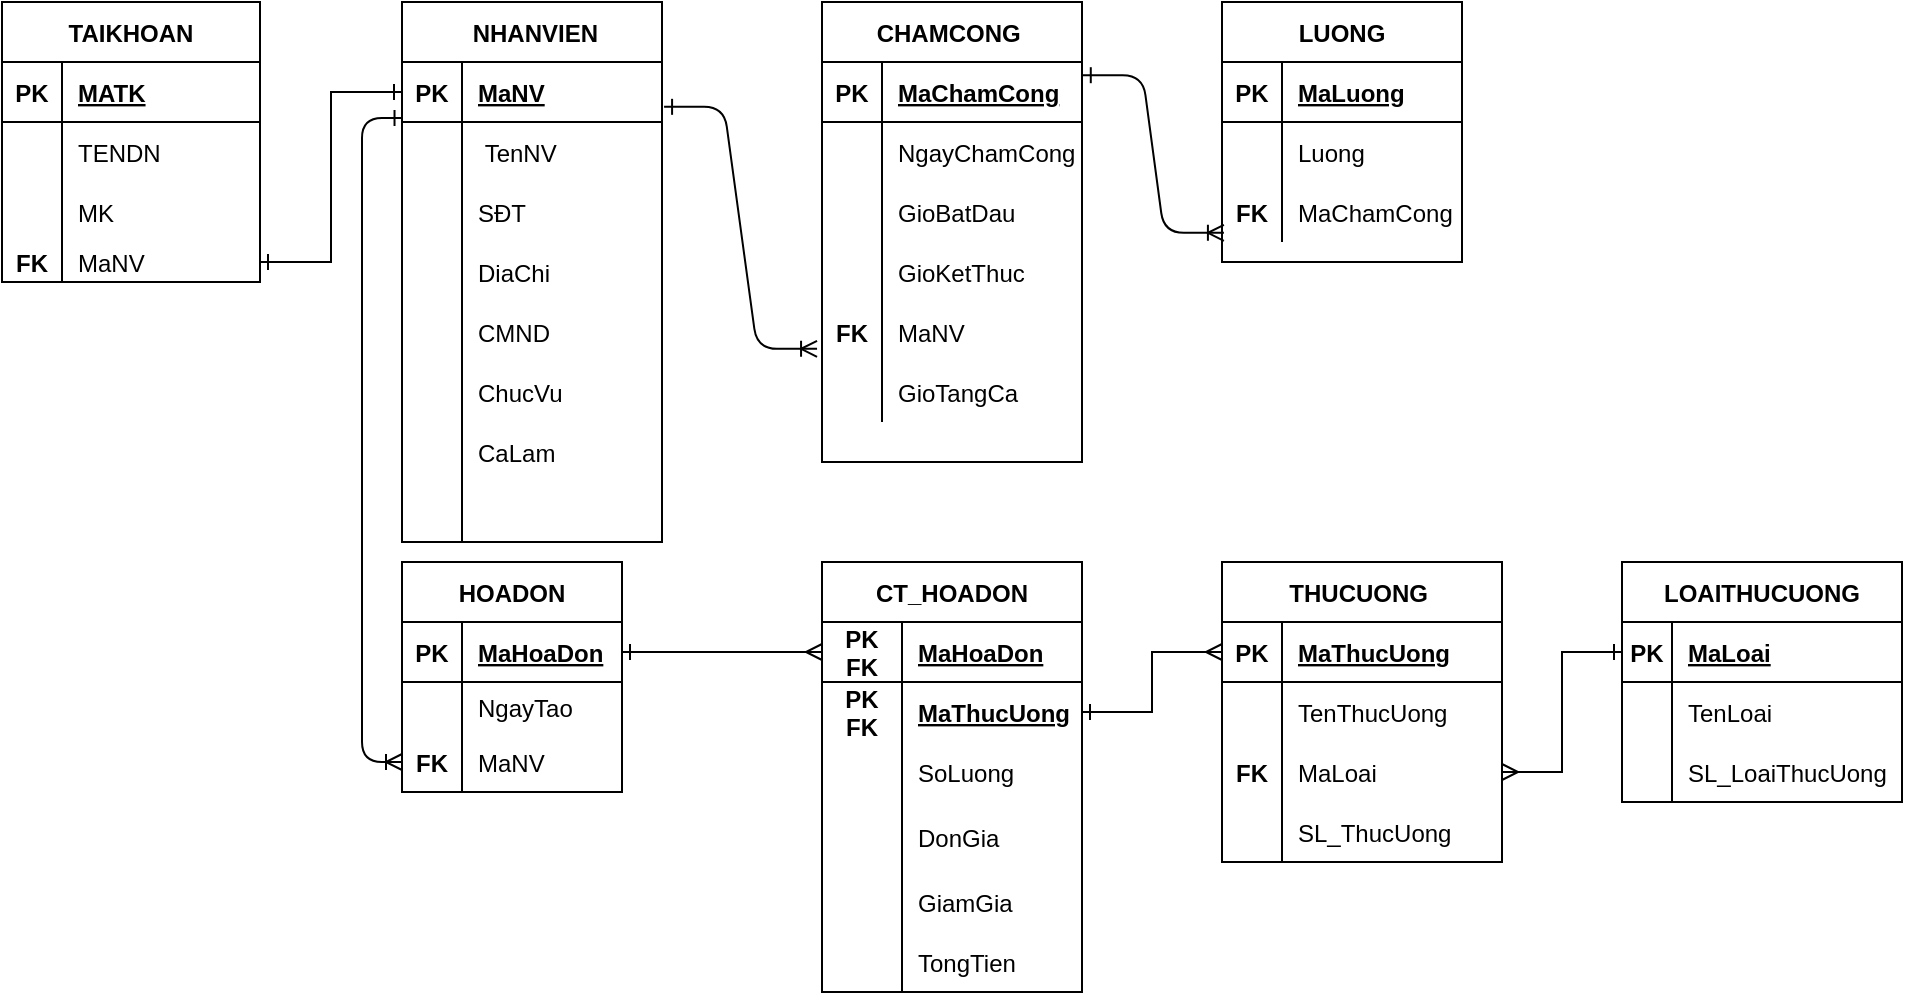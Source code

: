 <mxfile version="13.10.4" type="github">
  <diagram id="uDpSl2iS2dn2dlAz82yV" name="Page-1">
    <mxGraphModel dx="1037" dy="620" grid="1" gridSize="10" guides="1" tooltips="1" connect="1" arrows="1" fold="1" page="1" pageScale="1" pageWidth="3300" pageHeight="4681" math="0" shadow="0">
      <root>
        <mxCell id="0" />
        <mxCell id="1" parent="0" />
        <mxCell id="aDUZSYhH7ddSNmE2YDn7-1" value=" NHANVIEN" style="shape=table;startSize=30;container=1;collapsible=1;childLayout=tableLayout;fixedRows=1;rowLines=0;fontStyle=1;align=center;resizeLast=1;" parent="1" vertex="1">
          <mxGeometry x="230" y="40" width="130" height="270" as="geometry" />
        </mxCell>
        <mxCell id="aDUZSYhH7ddSNmE2YDn7-2" value="" style="shape=partialRectangle;collapsible=0;dropTarget=0;pointerEvents=0;fillColor=none;top=0;left=0;bottom=1;right=0;points=[[0,0.5],[1,0.5]];portConstraint=eastwest;" parent="aDUZSYhH7ddSNmE2YDn7-1" vertex="1">
          <mxGeometry y="30" width="130" height="30" as="geometry" />
        </mxCell>
        <mxCell id="aDUZSYhH7ddSNmE2YDn7-3" value="PK" style="shape=partialRectangle;connectable=0;fillColor=none;top=0;left=0;bottom=0;right=0;fontStyle=1;overflow=hidden;" parent="aDUZSYhH7ddSNmE2YDn7-2" vertex="1">
          <mxGeometry width="30" height="30" as="geometry" />
        </mxCell>
        <mxCell id="aDUZSYhH7ddSNmE2YDn7-4" value="MaNV" style="shape=partialRectangle;connectable=0;fillColor=none;top=0;left=0;bottom=0;right=0;align=left;spacingLeft=6;fontStyle=5;overflow=hidden;" parent="aDUZSYhH7ddSNmE2YDn7-2" vertex="1">
          <mxGeometry x="30" width="100" height="30" as="geometry" />
        </mxCell>
        <mxCell id="aDUZSYhH7ddSNmE2YDn7-5" value="" style="shape=partialRectangle;collapsible=0;dropTarget=0;pointerEvents=0;fillColor=none;top=0;left=0;bottom=0;right=0;points=[[0,0.5],[1,0.5]];portConstraint=eastwest;" parent="aDUZSYhH7ddSNmE2YDn7-1" vertex="1">
          <mxGeometry y="60" width="130" height="30" as="geometry" />
        </mxCell>
        <mxCell id="aDUZSYhH7ddSNmE2YDn7-6" value="" style="shape=partialRectangle;connectable=0;fillColor=none;top=0;left=0;bottom=0;right=0;editable=1;overflow=hidden;" parent="aDUZSYhH7ddSNmE2YDn7-5" vertex="1">
          <mxGeometry width="30" height="30" as="geometry" />
        </mxCell>
        <mxCell id="aDUZSYhH7ddSNmE2YDn7-7" value=" TenNV" style="shape=partialRectangle;connectable=0;fillColor=none;top=0;left=0;bottom=0;right=0;align=left;spacingLeft=6;overflow=hidden;" parent="aDUZSYhH7ddSNmE2YDn7-5" vertex="1">
          <mxGeometry x="30" width="100" height="30" as="geometry" />
        </mxCell>
        <mxCell id="aDUZSYhH7ddSNmE2YDn7-8" value="" style="shape=partialRectangle;collapsible=0;dropTarget=0;pointerEvents=0;fillColor=none;top=0;left=0;bottom=0;right=0;points=[[0,0.5],[1,0.5]];portConstraint=eastwest;" parent="aDUZSYhH7ddSNmE2YDn7-1" vertex="1">
          <mxGeometry y="90" width="130" height="30" as="geometry" />
        </mxCell>
        <mxCell id="aDUZSYhH7ddSNmE2YDn7-9" value="" style="shape=partialRectangle;connectable=0;fillColor=none;top=0;left=0;bottom=0;right=0;editable=1;overflow=hidden;" parent="aDUZSYhH7ddSNmE2YDn7-8" vertex="1">
          <mxGeometry width="30" height="30" as="geometry" />
        </mxCell>
        <mxCell id="aDUZSYhH7ddSNmE2YDn7-10" value="SĐT" style="shape=partialRectangle;connectable=0;fillColor=none;top=0;left=0;bottom=0;right=0;align=left;spacingLeft=6;overflow=hidden;" parent="aDUZSYhH7ddSNmE2YDn7-8" vertex="1">
          <mxGeometry x="30" width="100" height="30" as="geometry" />
        </mxCell>
        <mxCell id="aDUZSYhH7ddSNmE2YDn7-11" value="" style="shape=partialRectangle;collapsible=0;dropTarget=0;pointerEvents=0;fillColor=none;top=0;left=0;bottom=0;right=0;points=[[0,0.5],[1,0.5]];portConstraint=eastwest;" parent="aDUZSYhH7ddSNmE2YDn7-1" vertex="1">
          <mxGeometry y="120" width="130" height="30" as="geometry" />
        </mxCell>
        <mxCell id="aDUZSYhH7ddSNmE2YDn7-12" value="" style="shape=partialRectangle;connectable=0;fillColor=none;top=0;left=0;bottom=0;right=0;editable=1;overflow=hidden;" parent="aDUZSYhH7ddSNmE2YDn7-11" vertex="1">
          <mxGeometry width="30" height="30" as="geometry" />
        </mxCell>
        <mxCell id="aDUZSYhH7ddSNmE2YDn7-13" value="DiaChi" style="shape=partialRectangle;connectable=0;fillColor=none;top=0;left=0;bottom=0;right=0;align=left;spacingLeft=6;overflow=hidden;" parent="aDUZSYhH7ddSNmE2YDn7-11" vertex="1">
          <mxGeometry x="30" width="100" height="30" as="geometry" />
        </mxCell>
        <mxCell id="aDUZSYhH7ddSNmE2YDn7-14" value="" style="shape=partialRectangle;collapsible=0;dropTarget=0;pointerEvents=0;fillColor=none;top=0;left=0;bottom=0;right=0;points=[[0,0.5],[1,0.5]];portConstraint=eastwest;" parent="aDUZSYhH7ddSNmE2YDn7-1" vertex="1">
          <mxGeometry y="150" width="130" height="30" as="geometry" />
        </mxCell>
        <mxCell id="aDUZSYhH7ddSNmE2YDn7-15" value="" style="shape=partialRectangle;connectable=0;fillColor=none;top=0;left=0;bottom=0;right=0;editable=1;overflow=hidden;" parent="aDUZSYhH7ddSNmE2YDn7-14" vertex="1">
          <mxGeometry width="30" height="30" as="geometry" />
        </mxCell>
        <mxCell id="aDUZSYhH7ddSNmE2YDn7-16" value="CMND" style="shape=partialRectangle;connectable=0;fillColor=none;top=0;left=0;bottom=0;right=0;align=left;spacingLeft=6;overflow=hidden;" parent="aDUZSYhH7ddSNmE2YDn7-14" vertex="1">
          <mxGeometry x="30" width="100" height="30" as="geometry" />
        </mxCell>
        <mxCell id="4EVJ6XWkQOHEj6_WDCCG-1" value="" style="shape=partialRectangle;collapsible=0;dropTarget=0;pointerEvents=0;fillColor=none;top=0;left=0;bottom=0;right=0;points=[[0,0.5],[1,0.5]];portConstraint=eastwest;" parent="aDUZSYhH7ddSNmE2YDn7-1" vertex="1">
          <mxGeometry y="180" width="130" height="30" as="geometry" />
        </mxCell>
        <mxCell id="4EVJ6XWkQOHEj6_WDCCG-2" value="" style="shape=partialRectangle;connectable=0;fillColor=none;top=0;left=0;bottom=0;right=0;editable=1;overflow=hidden;" parent="4EVJ6XWkQOHEj6_WDCCG-1" vertex="1">
          <mxGeometry width="30" height="30" as="geometry" />
        </mxCell>
        <mxCell id="4EVJ6XWkQOHEj6_WDCCG-3" value="ChucVu" style="shape=partialRectangle;connectable=0;fillColor=none;top=0;left=0;bottom=0;right=0;align=left;spacingLeft=6;overflow=hidden;" parent="4EVJ6XWkQOHEj6_WDCCG-1" vertex="1">
          <mxGeometry x="30" width="100" height="30" as="geometry" />
        </mxCell>
        <mxCell id="eFwpjP5EypDLqcF1oCZO-1" value="" style="shape=partialRectangle;collapsible=0;dropTarget=0;pointerEvents=0;fillColor=none;top=0;left=0;bottom=0;right=0;points=[[0,0.5],[1,0.5]];portConstraint=eastwest;" parent="aDUZSYhH7ddSNmE2YDn7-1" vertex="1">
          <mxGeometry y="210" width="130" height="30" as="geometry" />
        </mxCell>
        <mxCell id="eFwpjP5EypDLqcF1oCZO-2" value="" style="shape=partialRectangle;connectable=0;fillColor=none;top=0;left=0;bottom=0;right=0;editable=1;overflow=hidden;" parent="eFwpjP5EypDLqcF1oCZO-1" vertex="1">
          <mxGeometry width="30" height="30" as="geometry" />
        </mxCell>
        <mxCell id="eFwpjP5EypDLqcF1oCZO-3" value="CaLam" style="shape=partialRectangle;connectable=0;fillColor=none;top=0;left=0;bottom=0;right=0;align=left;spacingLeft=6;overflow=hidden;" parent="eFwpjP5EypDLqcF1oCZO-1" vertex="1">
          <mxGeometry x="30" width="100" height="30" as="geometry" />
        </mxCell>
        <mxCell id="pSHgn8n5mhdTRlhbgYmu-45" value="" style="shape=partialRectangle;collapsible=0;dropTarget=0;pointerEvents=0;fillColor=none;top=0;left=0;bottom=0;right=0;points=[[0,0.5],[1,0.5]];portConstraint=eastwest;" parent="aDUZSYhH7ddSNmE2YDn7-1" vertex="1">
          <mxGeometry y="240" width="130" height="30" as="geometry" />
        </mxCell>
        <mxCell id="pSHgn8n5mhdTRlhbgYmu-46" value="" style="shape=partialRectangle;connectable=0;fillColor=none;top=0;left=0;bottom=0;right=0;editable=1;overflow=hidden;" parent="pSHgn8n5mhdTRlhbgYmu-45" vertex="1">
          <mxGeometry width="30" height="30" as="geometry" />
        </mxCell>
        <mxCell id="pSHgn8n5mhdTRlhbgYmu-47" value="" style="shape=partialRectangle;connectable=0;fillColor=none;top=0;left=0;bottom=0;right=0;align=left;spacingLeft=6;overflow=hidden;" parent="pSHgn8n5mhdTRlhbgYmu-45" vertex="1">
          <mxGeometry x="30" width="100" height="30" as="geometry" />
        </mxCell>
        <mxCell id="aDUZSYhH7ddSNmE2YDn7-32" value="CHAMCONG " style="shape=table;startSize=30;container=1;collapsible=1;childLayout=tableLayout;fixedRows=1;rowLines=0;fontStyle=1;align=center;resizeLast=1;" parent="1" vertex="1">
          <mxGeometry x="440" y="40" width="130" height="230" as="geometry" />
        </mxCell>
        <mxCell id="aDUZSYhH7ddSNmE2YDn7-33" value="" style="shape=partialRectangle;collapsible=0;dropTarget=0;pointerEvents=0;fillColor=none;top=0;left=0;bottom=1;right=0;points=[[0,0.5],[1,0.5]];portConstraint=eastwest;" parent="aDUZSYhH7ddSNmE2YDn7-32" vertex="1">
          <mxGeometry y="30" width="130" height="30" as="geometry" />
        </mxCell>
        <mxCell id="aDUZSYhH7ddSNmE2YDn7-34" value="PK" style="shape=partialRectangle;connectable=0;fillColor=none;top=0;left=0;bottom=0;right=0;fontStyle=1;overflow=hidden;" parent="aDUZSYhH7ddSNmE2YDn7-33" vertex="1">
          <mxGeometry width="30" height="30" as="geometry" />
        </mxCell>
        <mxCell id="aDUZSYhH7ddSNmE2YDn7-35" value="MaChamCong" style="shape=partialRectangle;connectable=0;fillColor=none;top=0;left=0;bottom=0;right=0;align=left;spacingLeft=6;fontStyle=5;overflow=hidden;" parent="aDUZSYhH7ddSNmE2YDn7-33" vertex="1">
          <mxGeometry x="30" width="100" height="30" as="geometry" />
        </mxCell>
        <mxCell id="aDUZSYhH7ddSNmE2YDn7-36" value="" style="shape=partialRectangle;collapsible=0;dropTarget=0;pointerEvents=0;fillColor=none;top=0;left=0;bottom=0;right=0;points=[[0,0.5],[1,0.5]];portConstraint=eastwest;" parent="aDUZSYhH7ddSNmE2YDn7-32" vertex="1">
          <mxGeometry y="60" width="130" height="30" as="geometry" />
        </mxCell>
        <mxCell id="aDUZSYhH7ddSNmE2YDn7-37" value="" style="shape=partialRectangle;connectable=0;fillColor=none;top=0;left=0;bottom=0;right=0;editable=1;overflow=hidden;" parent="aDUZSYhH7ddSNmE2YDn7-36" vertex="1">
          <mxGeometry width="30" height="30" as="geometry" />
        </mxCell>
        <mxCell id="aDUZSYhH7ddSNmE2YDn7-38" value="NgayChamCong" style="shape=partialRectangle;connectable=0;fillColor=none;top=0;left=0;bottom=0;right=0;align=left;spacingLeft=6;overflow=hidden;" parent="aDUZSYhH7ddSNmE2YDn7-36" vertex="1">
          <mxGeometry x="30" width="100" height="30" as="geometry" />
        </mxCell>
        <mxCell id="aDUZSYhH7ddSNmE2YDn7-39" value="" style="shape=partialRectangle;collapsible=0;dropTarget=0;pointerEvents=0;fillColor=none;top=0;left=0;bottom=0;right=0;points=[[0,0.5],[1,0.5]];portConstraint=eastwest;" parent="aDUZSYhH7ddSNmE2YDn7-32" vertex="1">
          <mxGeometry y="90" width="130" height="30" as="geometry" />
        </mxCell>
        <mxCell id="aDUZSYhH7ddSNmE2YDn7-40" value="" style="shape=partialRectangle;connectable=0;fillColor=none;top=0;left=0;bottom=0;right=0;editable=1;overflow=hidden;" parent="aDUZSYhH7ddSNmE2YDn7-39" vertex="1">
          <mxGeometry width="30" height="30" as="geometry" />
        </mxCell>
        <mxCell id="aDUZSYhH7ddSNmE2YDn7-41" value="GioBatDau" style="shape=partialRectangle;connectable=0;fillColor=none;top=0;left=0;bottom=0;right=0;align=left;spacingLeft=6;overflow=hidden;" parent="aDUZSYhH7ddSNmE2YDn7-39" vertex="1">
          <mxGeometry x="30" width="100" height="30" as="geometry" />
        </mxCell>
        <mxCell id="aDUZSYhH7ddSNmE2YDn7-42" value="" style="shape=partialRectangle;collapsible=0;dropTarget=0;pointerEvents=0;fillColor=none;top=0;left=0;bottom=0;right=0;points=[[0,0.5],[1,0.5]];portConstraint=eastwest;" parent="aDUZSYhH7ddSNmE2YDn7-32" vertex="1">
          <mxGeometry y="120" width="130" height="30" as="geometry" />
        </mxCell>
        <mxCell id="aDUZSYhH7ddSNmE2YDn7-43" value="" style="shape=partialRectangle;connectable=0;fillColor=none;top=0;left=0;bottom=0;right=0;editable=1;overflow=hidden;" parent="aDUZSYhH7ddSNmE2YDn7-42" vertex="1">
          <mxGeometry width="30" height="30" as="geometry" />
        </mxCell>
        <mxCell id="aDUZSYhH7ddSNmE2YDn7-44" value="GioKetThuc" style="shape=partialRectangle;connectable=0;fillColor=none;top=0;left=0;bottom=0;right=0;align=left;spacingLeft=6;overflow=hidden;" parent="aDUZSYhH7ddSNmE2YDn7-42" vertex="1">
          <mxGeometry x="30" width="100" height="30" as="geometry" />
        </mxCell>
        <mxCell id="aDUZSYhH7ddSNmE2YDn7-58" value="" style="shape=partialRectangle;collapsible=0;dropTarget=0;pointerEvents=0;fillColor=none;top=0;left=0;bottom=0;right=0;points=[[0,0.5],[1,0.5]];portConstraint=eastwest;" parent="aDUZSYhH7ddSNmE2YDn7-32" vertex="1">
          <mxGeometry y="150" width="130" height="30" as="geometry" />
        </mxCell>
        <mxCell id="aDUZSYhH7ddSNmE2YDn7-59" value="FK" style="shape=partialRectangle;connectable=0;fillColor=none;top=0;left=0;bottom=0;right=0;editable=1;overflow=hidden;fontStyle=1" parent="aDUZSYhH7ddSNmE2YDn7-58" vertex="1">
          <mxGeometry width="30" height="30" as="geometry" />
        </mxCell>
        <mxCell id="aDUZSYhH7ddSNmE2YDn7-60" value="MaNV" style="shape=partialRectangle;connectable=0;fillColor=none;top=0;left=0;bottom=0;right=0;align=left;spacingLeft=6;overflow=hidden;" parent="aDUZSYhH7ddSNmE2YDn7-58" vertex="1">
          <mxGeometry x="30" width="100" height="30" as="geometry" />
        </mxCell>
        <mxCell id="65Q2R5Slj0VooKF2FigJ-1" value="" style="shape=partialRectangle;collapsible=0;dropTarget=0;pointerEvents=0;fillColor=none;top=0;left=0;bottom=0;right=0;points=[[0,0.5],[1,0.5]];portConstraint=eastwest;" parent="aDUZSYhH7ddSNmE2YDn7-32" vertex="1">
          <mxGeometry y="180" width="130" height="30" as="geometry" />
        </mxCell>
        <mxCell id="65Q2R5Slj0VooKF2FigJ-2" value="" style="shape=partialRectangle;connectable=0;fillColor=none;top=0;left=0;bottom=0;right=0;editable=1;overflow=hidden;" parent="65Q2R5Slj0VooKF2FigJ-1" vertex="1">
          <mxGeometry width="30" height="30" as="geometry" />
        </mxCell>
        <mxCell id="65Q2R5Slj0VooKF2FigJ-3" value="GioTangCa" style="shape=partialRectangle;connectable=0;fillColor=none;top=0;left=0;bottom=0;right=0;align=left;spacingLeft=6;overflow=hidden;" parent="65Q2R5Slj0VooKF2FigJ-1" vertex="1">
          <mxGeometry x="30" width="100" height="30" as="geometry" />
        </mxCell>
        <mxCell id="aDUZSYhH7ddSNmE2YDn7-45" value="LUONG" style="shape=table;startSize=30;container=1;collapsible=1;childLayout=tableLayout;fixedRows=1;rowLines=0;fontStyle=1;align=center;resizeLast=1;" parent="1" vertex="1">
          <mxGeometry x="640" y="40" width="120" height="130" as="geometry" />
        </mxCell>
        <mxCell id="aDUZSYhH7ddSNmE2YDn7-46" value="" style="shape=partialRectangle;collapsible=0;dropTarget=0;pointerEvents=0;fillColor=none;top=0;left=0;bottom=1;right=0;points=[[0,0.5],[1,0.5]];portConstraint=eastwest;" parent="aDUZSYhH7ddSNmE2YDn7-45" vertex="1">
          <mxGeometry y="30" width="120" height="30" as="geometry" />
        </mxCell>
        <mxCell id="aDUZSYhH7ddSNmE2YDn7-47" value="PK" style="shape=partialRectangle;connectable=0;fillColor=none;top=0;left=0;bottom=0;right=0;fontStyle=1;overflow=hidden;" parent="aDUZSYhH7ddSNmE2YDn7-46" vertex="1">
          <mxGeometry width="30" height="30" as="geometry" />
        </mxCell>
        <mxCell id="aDUZSYhH7ddSNmE2YDn7-48" value="MaLuong" style="shape=partialRectangle;connectable=0;fillColor=none;top=0;left=0;bottom=0;right=0;align=left;spacingLeft=6;fontStyle=5;overflow=hidden;" parent="aDUZSYhH7ddSNmE2YDn7-46" vertex="1">
          <mxGeometry x="30" width="90" height="30" as="geometry" />
        </mxCell>
        <mxCell id="aDUZSYhH7ddSNmE2YDn7-49" value="" style="shape=partialRectangle;collapsible=0;dropTarget=0;pointerEvents=0;fillColor=none;top=0;left=0;bottom=0;right=0;points=[[0,0.5],[1,0.5]];portConstraint=eastwest;" parent="aDUZSYhH7ddSNmE2YDn7-45" vertex="1">
          <mxGeometry y="60" width="120" height="30" as="geometry" />
        </mxCell>
        <mxCell id="aDUZSYhH7ddSNmE2YDn7-50" value="" style="shape=partialRectangle;connectable=0;fillColor=none;top=0;left=0;bottom=0;right=0;editable=1;overflow=hidden;" parent="aDUZSYhH7ddSNmE2YDn7-49" vertex="1">
          <mxGeometry width="30" height="30" as="geometry" />
        </mxCell>
        <mxCell id="aDUZSYhH7ddSNmE2YDn7-51" value="Luong" style="shape=partialRectangle;connectable=0;fillColor=none;top=0;left=0;bottom=0;right=0;align=left;spacingLeft=6;overflow=hidden;" parent="aDUZSYhH7ddSNmE2YDn7-49" vertex="1">
          <mxGeometry x="30" width="90" height="30" as="geometry" />
        </mxCell>
        <mxCell id="aDUZSYhH7ddSNmE2YDn7-52" value="" style="shape=partialRectangle;collapsible=0;dropTarget=0;pointerEvents=0;fillColor=none;top=0;left=0;bottom=0;right=0;points=[[0,0.5],[1,0.5]];portConstraint=eastwest;" parent="aDUZSYhH7ddSNmE2YDn7-45" vertex="1">
          <mxGeometry y="90" width="120" height="30" as="geometry" />
        </mxCell>
        <mxCell id="aDUZSYhH7ddSNmE2YDn7-53" value="FK" style="shape=partialRectangle;connectable=0;fillColor=none;top=0;left=0;bottom=0;right=0;editable=1;overflow=hidden;fontStyle=1" parent="aDUZSYhH7ddSNmE2YDn7-52" vertex="1">
          <mxGeometry width="30" height="30" as="geometry" />
        </mxCell>
        <mxCell id="aDUZSYhH7ddSNmE2YDn7-54" value="MaChamCong" style="shape=partialRectangle;connectable=0;fillColor=none;top=0;left=0;bottom=0;right=0;align=left;spacingLeft=6;overflow=hidden;" parent="aDUZSYhH7ddSNmE2YDn7-52" vertex="1">
          <mxGeometry x="30" width="90" height="30" as="geometry" />
        </mxCell>
        <mxCell id="aDUZSYhH7ddSNmE2YDn7-61" value="THUCUONG " style="shape=table;startSize=30;container=1;collapsible=1;childLayout=tableLayout;fixedRows=1;rowLines=0;fontStyle=1;align=center;resizeLast=1;" parent="1" vertex="1">
          <mxGeometry x="640" y="320" width="140" height="150" as="geometry" />
        </mxCell>
        <mxCell id="aDUZSYhH7ddSNmE2YDn7-62" value="" style="shape=partialRectangle;collapsible=0;dropTarget=0;pointerEvents=0;fillColor=none;top=0;left=0;bottom=1;right=0;points=[[0,0.5],[1,0.5]];portConstraint=eastwest;" parent="aDUZSYhH7ddSNmE2YDn7-61" vertex="1">
          <mxGeometry y="30" width="140" height="30" as="geometry" />
        </mxCell>
        <mxCell id="aDUZSYhH7ddSNmE2YDn7-63" value="PK" style="shape=partialRectangle;connectable=0;fillColor=none;top=0;left=0;bottom=0;right=0;fontStyle=1;overflow=hidden;" parent="aDUZSYhH7ddSNmE2YDn7-62" vertex="1">
          <mxGeometry width="30" height="30" as="geometry" />
        </mxCell>
        <mxCell id="aDUZSYhH7ddSNmE2YDn7-64" value="MaThucUong" style="shape=partialRectangle;connectable=0;fillColor=none;top=0;left=0;bottom=0;right=0;align=left;spacingLeft=6;fontStyle=5;overflow=hidden;" parent="aDUZSYhH7ddSNmE2YDn7-62" vertex="1">
          <mxGeometry x="30" width="110" height="30" as="geometry" />
        </mxCell>
        <mxCell id="aDUZSYhH7ddSNmE2YDn7-65" value="" style="shape=partialRectangle;collapsible=0;dropTarget=0;pointerEvents=0;fillColor=none;top=0;left=0;bottom=0;right=0;points=[[0,0.5],[1,0.5]];portConstraint=eastwest;" parent="aDUZSYhH7ddSNmE2YDn7-61" vertex="1">
          <mxGeometry y="60" width="140" height="30" as="geometry" />
        </mxCell>
        <mxCell id="aDUZSYhH7ddSNmE2YDn7-66" value="" style="shape=partialRectangle;connectable=0;fillColor=none;top=0;left=0;bottom=0;right=0;editable=1;overflow=hidden;" parent="aDUZSYhH7ddSNmE2YDn7-65" vertex="1">
          <mxGeometry width="30" height="30" as="geometry" />
        </mxCell>
        <mxCell id="aDUZSYhH7ddSNmE2YDn7-67" value="TenThucUong" style="shape=partialRectangle;connectable=0;fillColor=none;top=0;left=0;bottom=0;right=0;align=left;spacingLeft=6;overflow=hidden;" parent="aDUZSYhH7ddSNmE2YDn7-65" vertex="1">
          <mxGeometry x="30" width="110" height="30" as="geometry" />
        </mxCell>
        <mxCell id="aDUZSYhH7ddSNmE2YDn7-68" value="" style="shape=partialRectangle;collapsible=0;dropTarget=0;pointerEvents=0;fillColor=none;top=0;left=0;bottom=0;right=0;points=[[0,0.5],[1,0.5]];portConstraint=eastwest;" parent="aDUZSYhH7ddSNmE2YDn7-61" vertex="1">
          <mxGeometry y="90" width="140" height="30" as="geometry" />
        </mxCell>
        <mxCell id="aDUZSYhH7ddSNmE2YDn7-69" value="FK" style="shape=partialRectangle;connectable=0;fillColor=none;top=0;left=0;bottom=0;right=0;editable=1;overflow=hidden;fontStyle=1" parent="aDUZSYhH7ddSNmE2YDn7-68" vertex="1">
          <mxGeometry width="30" height="30" as="geometry" />
        </mxCell>
        <mxCell id="aDUZSYhH7ddSNmE2YDn7-70" value="MaLoai" style="shape=partialRectangle;connectable=0;fillColor=none;top=0;left=0;bottom=0;right=0;align=left;spacingLeft=6;overflow=hidden;" parent="aDUZSYhH7ddSNmE2YDn7-68" vertex="1">
          <mxGeometry x="30" width="110" height="30" as="geometry" />
        </mxCell>
        <mxCell id="3M5ZyQZ4eOdBDGBTF7SX-9" value="" style="shape=partialRectangle;collapsible=0;dropTarget=0;pointerEvents=0;fillColor=none;top=0;left=0;bottom=0;right=0;points=[[0,0.5],[1,0.5]];portConstraint=eastwest;" parent="aDUZSYhH7ddSNmE2YDn7-61" vertex="1">
          <mxGeometry y="120" width="140" height="30" as="geometry" />
        </mxCell>
        <mxCell id="3M5ZyQZ4eOdBDGBTF7SX-10" value="" style="shape=partialRectangle;connectable=0;fillColor=none;top=0;left=0;bottom=0;right=0;editable=1;overflow=hidden;fontStyle=1" parent="3M5ZyQZ4eOdBDGBTF7SX-9" vertex="1">
          <mxGeometry width="30" height="30" as="geometry" />
        </mxCell>
        <mxCell id="3M5ZyQZ4eOdBDGBTF7SX-11" value="SL_ThucUong" style="shape=partialRectangle;connectable=0;fillColor=none;top=0;left=0;bottom=0;right=0;align=left;spacingLeft=6;overflow=hidden;" parent="3M5ZyQZ4eOdBDGBTF7SX-9" vertex="1">
          <mxGeometry x="30" width="110" height="30" as="geometry" />
        </mxCell>
        <mxCell id="aDUZSYhH7ddSNmE2YDn7-74" value="CT_HOADON" style="shape=table;startSize=30;container=1;collapsible=1;childLayout=tableLayout;fixedRows=1;rowLines=0;fontStyle=1;align=center;resizeLast=1;" parent="1" vertex="1">
          <mxGeometry x="440" y="320" width="130" height="215" as="geometry" />
        </mxCell>
        <mxCell id="aDUZSYhH7ddSNmE2YDn7-75" value="" style="shape=partialRectangle;collapsible=0;dropTarget=0;pointerEvents=0;fillColor=none;top=0;left=0;bottom=1;right=0;points=[[0,0.5],[1,0.5]];portConstraint=eastwest;" parent="aDUZSYhH7ddSNmE2YDn7-74" vertex="1">
          <mxGeometry y="30" width="130" height="30" as="geometry" />
        </mxCell>
        <mxCell id="aDUZSYhH7ddSNmE2YDn7-76" value="PK&#xa;FK" style="shape=partialRectangle;connectable=0;fillColor=none;top=0;left=0;bottom=0;right=0;fontStyle=1;overflow=hidden;" parent="aDUZSYhH7ddSNmE2YDn7-75" vertex="1">
          <mxGeometry width="40" height="30" as="geometry" />
        </mxCell>
        <mxCell id="aDUZSYhH7ddSNmE2YDn7-77" value="MaHoaDon" style="shape=partialRectangle;connectable=0;fillColor=none;top=0;left=0;bottom=0;right=0;align=left;spacingLeft=6;fontStyle=5;overflow=hidden;" parent="aDUZSYhH7ddSNmE2YDn7-75" vertex="1">
          <mxGeometry x="40" width="90" height="30" as="geometry" />
        </mxCell>
        <mxCell id="aDUZSYhH7ddSNmE2YDn7-78" value="" style="shape=partialRectangle;collapsible=0;dropTarget=0;pointerEvents=0;fillColor=none;top=0;left=0;bottom=0;right=0;points=[[0,0.5],[1,0.5]];portConstraint=eastwest;" parent="aDUZSYhH7ddSNmE2YDn7-74" vertex="1">
          <mxGeometry y="60" width="130" height="30" as="geometry" />
        </mxCell>
        <mxCell id="aDUZSYhH7ddSNmE2YDn7-79" value="PK&#xa;FK" style="shape=partialRectangle;connectable=0;fillColor=none;top=0;left=0;bottom=0;right=0;editable=1;overflow=hidden;fontStyle=1" parent="aDUZSYhH7ddSNmE2YDn7-78" vertex="1">
          <mxGeometry width="40" height="30" as="geometry" />
        </mxCell>
        <mxCell id="aDUZSYhH7ddSNmE2YDn7-80" value="MaThucUong" style="shape=partialRectangle;connectable=0;fillColor=none;top=0;left=0;bottom=0;right=0;align=left;spacingLeft=6;overflow=hidden;fontStyle=5" parent="aDUZSYhH7ddSNmE2YDn7-78" vertex="1">
          <mxGeometry x="40" width="90" height="30" as="geometry" />
        </mxCell>
        <mxCell id="aDUZSYhH7ddSNmE2YDn7-81" value="" style="shape=partialRectangle;collapsible=0;dropTarget=0;pointerEvents=0;fillColor=none;top=0;left=0;bottom=0;right=0;points=[[0,0.5],[1,0.5]];portConstraint=eastwest;" parent="aDUZSYhH7ddSNmE2YDn7-74" vertex="1">
          <mxGeometry y="90" width="130" height="30" as="geometry" />
        </mxCell>
        <mxCell id="aDUZSYhH7ddSNmE2YDn7-82" value="" style="shape=partialRectangle;connectable=0;fillColor=none;top=0;left=0;bottom=0;right=0;editable=1;overflow=hidden;" parent="aDUZSYhH7ddSNmE2YDn7-81" vertex="1">
          <mxGeometry width="40" height="30" as="geometry" />
        </mxCell>
        <mxCell id="aDUZSYhH7ddSNmE2YDn7-83" value="SoLuong" style="shape=partialRectangle;connectable=0;fillColor=none;top=0;left=0;bottom=0;right=0;align=left;spacingLeft=6;overflow=hidden;" parent="aDUZSYhH7ddSNmE2YDn7-81" vertex="1">
          <mxGeometry x="40" width="90" height="30" as="geometry" />
        </mxCell>
        <mxCell id="aDUZSYhH7ddSNmE2YDn7-84" value="" style="shape=partialRectangle;collapsible=0;dropTarget=0;pointerEvents=0;fillColor=none;top=0;left=0;bottom=0;right=0;points=[[0,0.5],[1,0.5]];portConstraint=eastwest;" parent="aDUZSYhH7ddSNmE2YDn7-74" vertex="1">
          <mxGeometry y="120" width="130" height="35" as="geometry" />
        </mxCell>
        <mxCell id="aDUZSYhH7ddSNmE2YDn7-85" value="" style="shape=partialRectangle;connectable=0;fillColor=none;top=0;left=0;bottom=0;right=0;editable=1;overflow=hidden;" parent="aDUZSYhH7ddSNmE2YDn7-84" vertex="1">
          <mxGeometry width="40" height="35" as="geometry" />
        </mxCell>
        <mxCell id="aDUZSYhH7ddSNmE2YDn7-86" value="DonGia" style="shape=partialRectangle;connectable=0;fillColor=none;top=0;left=0;bottom=0;right=0;align=left;spacingLeft=6;overflow=hidden;" parent="aDUZSYhH7ddSNmE2YDn7-84" vertex="1">
          <mxGeometry x="40" width="90" height="35" as="geometry" />
        </mxCell>
        <mxCell id="gX4O2QB0u56JtZfvwjHF-1" value="" style="shape=partialRectangle;collapsible=0;dropTarget=0;pointerEvents=0;fillColor=none;top=0;left=0;bottom=0;right=0;points=[[0,0.5],[1,0.5]];portConstraint=eastwest;" parent="aDUZSYhH7ddSNmE2YDn7-74" vertex="1">
          <mxGeometry y="155" width="130" height="30" as="geometry" />
        </mxCell>
        <mxCell id="gX4O2QB0u56JtZfvwjHF-2" value="" style="shape=partialRectangle;connectable=0;fillColor=none;top=0;left=0;bottom=0;right=0;editable=1;overflow=hidden;" parent="gX4O2QB0u56JtZfvwjHF-1" vertex="1">
          <mxGeometry width="40" height="30" as="geometry" />
        </mxCell>
        <mxCell id="gX4O2QB0u56JtZfvwjHF-3" value="GiamGia" style="shape=partialRectangle;connectable=0;fillColor=none;top=0;left=0;bottom=0;right=0;align=left;spacingLeft=6;overflow=hidden;" parent="gX4O2QB0u56JtZfvwjHF-1" vertex="1">
          <mxGeometry x="40" width="90" height="30" as="geometry" />
        </mxCell>
        <mxCell id="gX4O2QB0u56JtZfvwjHF-4" value="" style="shape=partialRectangle;collapsible=0;dropTarget=0;pointerEvents=0;fillColor=none;top=0;left=0;bottom=0;right=0;points=[[0,0.5],[1,0.5]];portConstraint=eastwest;" parent="aDUZSYhH7ddSNmE2YDn7-74" vertex="1">
          <mxGeometry y="185" width="130" height="30" as="geometry" />
        </mxCell>
        <mxCell id="gX4O2QB0u56JtZfvwjHF-5" value="" style="shape=partialRectangle;connectable=0;fillColor=none;top=0;left=0;bottom=0;right=0;editable=1;overflow=hidden;" parent="gX4O2QB0u56JtZfvwjHF-4" vertex="1">
          <mxGeometry width="40" height="30" as="geometry" />
        </mxCell>
        <mxCell id="gX4O2QB0u56JtZfvwjHF-6" value="TongTien" style="shape=partialRectangle;connectable=0;fillColor=none;top=0;left=0;bottom=0;right=0;align=left;spacingLeft=6;overflow=hidden;" parent="gX4O2QB0u56JtZfvwjHF-4" vertex="1">
          <mxGeometry x="40" width="90" height="30" as="geometry" />
        </mxCell>
        <mxCell id="aDUZSYhH7ddSNmE2YDn7-87" value="HOADON" style="shape=table;startSize=30;container=1;collapsible=1;childLayout=tableLayout;fixedRows=1;rowLines=0;fontStyle=1;align=center;resizeLast=1;" parent="1" vertex="1">
          <mxGeometry x="230" y="320" width="110" height="115" as="geometry" />
        </mxCell>
        <mxCell id="aDUZSYhH7ddSNmE2YDn7-88" value="" style="shape=partialRectangle;collapsible=0;dropTarget=0;pointerEvents=0;fillColor=none;top=0;left=0;bottom=1;right=0;points=[[0,0.5],[1,0.5]];portConstraint=eastwest;" parent="aDUZSYhH7ddSNmE2YDn7-87" vertex="1">
          <mxGeometry y="30" width="110" height="30" as="geometry" />
        </mxCell>
        <mxCell id="aDUZSYhH7ddSNmE2YDn7-89" value="PK" style="shape=partialRectangle;connectable=0;fillColor=none;top=0;left=0;bottom=0;right=0;fontStyle=1;overflow=hidden;" parent="aDUZSYhH7ddSNmE2YDn7-88" vertex="1">
          <mxGeometry width="30" height="30" as="geometry" />
        </mxCell>
        <mxCell id="aDUZSYhH7ddSNmE2YDn7-90" value="MaHoaDon" style="shape=partialRectangle;connectable=0;fillColor=none;top=0;left=0;bottom=0;right=0;align=left;spacingLeft=6;fontStyle=5;overflow=hidden;" parent="aDUZSYhH7ddSNmE2YDn7-88" vertex="1">
          <mxGeometry x="30" width="80" height="30" as="geometry" />
        </mxCell>
        <mxCell id="aDUZSYhH7ddSNmE2YDn7-91" value="" style="shape=partialRectangle;collapsible=0;dropTarget=0;pointerEvents=0;fillColor=none;top=0;left=0;bottom=0;right=0;points=[[0,0.5],[1,0.5]];portConstraint=eastwest;" parent="aDUZSYhH7ddSNmE2YDn7-87" vertex="1">
          <mxGeometry y="60" width="110" height="25" as="geometry" />
        </mxCell>
        <mxCell id="aDUZSYhH7ddSNmE2YDn7-92" value="" style="shape=partialRectangle;connectable=0;fillColor=none;top=0;left=0;bottom=0;right=0;editable=1;overflow=hidden;" parent="aDUZSYhH7ddSNmE2YDn7-91" vertex="1">
          <mxGeometry width="30" height="25" as="geometry" />
        </mxCell>
        <mxCell id="aDUZSYhH7ddSNmE2YDn7-93" value="NgayTao" style="shape=partialRectangle;connectable=0;fillColor=none;top=0;left=0;bottom=0;right=0;align=left;spacingLeft=6;overflow=hidden;" parent="aDUZSYhH7ddSNmE2YDn7-91" vertex="1">
          <mxGeometry x="30" width="80" height="25" as="geometry" />
        </mxCell>
        <mxCell id="aDUZSYhH7ddSNmE2YDn7-94" value="" style="shape=partialRectangle;collapsible=0;dropTarget=0;pointerEvents=0;fillColor=none;top=0;left=0;bottom=0;right=0;points=[[0,0.5],[1,0.5]];portConstraint=eastwest;" parent="aDUZSYhH7ddSNmE2YDn7-87" vertex="1">
          <mxGeometry y="85" width="110" height="30" as="geometry" />
        </mxCell>
        <mxCell id="aDUZSYhH7ddSNmE2YDn7-95" value="FK" style="shape=partialRectangle;connectable=0;fillColor=none;top=0;left=0;bottom=0;right=0;editable=1;overflow=hidden;fontStyle=1" parent="aDUZSYhH7ddSNmE2YDn7-94" vertex="1">
          <mxGeometry width="30" height="30" as="geometry" />
        </mxCell>
        <mxCell id="aDUZSYhH7ddSNmE2YDn7-96" value="MaNV" style="shape=partialRectangle;connectable=0;fillColor=none;top=0;left=0;bottom=0;right=0;align=left;spacingLeft=6;overflow=hidden;" parent="aDUZSYhH7ddSNmE2YDn7-94" vertex="1">
          <mxGeometry x="30" width="80" height="30" as="geometry" />
        </mxCell>
        <mxCell id="aDUZSYhH7ddSNmE2YDn7-100" value="LOAITHUCUONG" style="shape=table;startSize=30;container=1;collapsible=1;childLayout=tableLayout;fixedRows=1;rowLines=0;fontStyle=1;align=center;resizeLast=1;" parent="1" vertex="1">
          <mxGeometry x="840" y="320" width="140" height="120" as="geometry" />
        </mxCell>
        <mxCell id="aDUZSYhH7ddSNmE2YDn7-101" value="" style="shape=partialRectangle;collapsible=0;dropTarget=0;pointerEvents=0;fillColor=none;top=0;left=0;bottom=1;right=0;points=[[0,0.5],[1,0.5]];portConstraint=eastwest;" parent="aDUZSYhH7ddSNmE2YDn7-100" vertex="1">
          <mxGeometry y="30" width="140" height="30" as="geometry" />
        </mxCell>
        <mxCell id="aDUZSYhH7ddSNmE2YDn7-102" value="PK" style="shape=partialRectangle;connectable=0;fillColor=none;top=0;left=0;bottom=0;right=0;fontStyle=1;overflow=hidden;" parent="aDUZSYhH7ddSNmE2YDn7-101" vertex="1">
          <mxGeometry width="25" height="30" as="geometry" />
        </mxCell>
        <mxCell id="aDUZSYhH7ddSNmE2YDn7-103" value="MaLoai" style="shape=partialRectangle;connectable=0;fillColor=none;top=0;left=0;bottom=0;right=0;align=left;spacingLeft=6;fontStyle=5;overflow=hidden;" parent="aDUZSYhH7ddSNmE2YDn7-101" vertex="1">
          <mxGeometry x="25" width="115" height="30" as="geometry" />
        </mxCell>
        <mxCell id="aDUZSYhH7ddSNmE2YDn7-104" value="" style="shape=partialRectangle;collapsible=0;dropTarget=0;pointerEvents=0;fillColor=none;top=0;left=0;bottom=0;right=0;points=[[0,0.5],[1,0.5]];portConstraint=eastwest;" parent="aDUZSYhH7ddSNmE2YDn7-100" vertex="1">
          <mxGeometry y="60" width="140" height="30" as="geometry" />
        </mxCell>
        <mxCell id="aDUZSYhH7ddSNmE2YDn7-105" value="" style="shape=partialRectangle;connectable=0;fillColor=none;top=0;left=0;bottom=0;right=0;editable=1;overflow=hidden;" parent="aDUZSYhH7ddSNmE2YDn7-104" vertex="1">
          <mxGeometry width="25" height="30" as="geometry" />
        </mxCell>
        <mxCell id="aDUZSYhH7ddSNmE2YDn7-106" value="TenLoai" style="shape=partialRectangle;connectable=0;fillColor=none;top=0;left=0;bottom=0;right=0;align=left;spacingLeft=6;overflow=hidden;" parent="aDUZSYhH7ddSNmE2YDn7-104" vertex="1">
          <mxGeometry x="25" width="115" height="30" as="geometry" />
        </mxCell>
        <mxCell id="3M5ZyQZ4eOdBDGBTF7SX-6" value="" style="shape=partialRectangle;collapsible=0;dropTarget=0;pointerEvents=0;fillColor=none;top=0;left=0;bottom=0;right=0;points=[[0,0.5],[1,0.5]];portConstraint=eastwest;" parent="aDUZSYhH7ddSNmE2YDn7-100" vertex="1">
          <mxGeometry y="90" width="140" height="30" as="geometry" />
        </mxCell>
        <mxCell id="3M5ZyQZ4eOdBDGBTF7SX-7" value="" style="shape=partialRectangle;connectable=0;fillColor=none;top=0;left=0;bottom=0;right=0;editable=1;overflow=hidden;" parent="3M5ZyQZ4eOdBDGBTF7SX-6" vertex="1">
          <mxGeometry width="25" height="30" as="geometry" />
        </mxCell>
        <mxCell id="3M5ZyQZ4eOdBDGBTF7SX-8" value="SL_LoaiThucUong" style="shape=partialRectangle;connectable=0;fillColor=none;top=0;left=0;bottom=0;right=0;align=left;spacingLeft=6;overflow=hidden;" parent="3M5ZyQZ4eOdBDGBTF7SX-6" vertex="1">
          <mxGeometry x="25" width="115" height="30" as="geometry" />
        </mxCell>
        <mxCell id="aDUZSYhH7ddSNmE2YDn7-113" value="" style="edgeStyle=entityRelationEdgeStyle;fontSize=12;html=1;endArrow=ERoneToMany;entryX=-0.019;entryY=0.78;entryDx=0;entryDy=0;entryPerimeter=0;exitX=1.008;exitY=0.747;exitDx=0;exitDy=0;exitPerimeter=0;startArrow=ERone;startFill=0;" parent="1" source="aDUZSYhH7ddSNmE2YDn7-2" target="aDUZSYhH7ddSNmE2YDn7-58" edge="1">
          <mxGeometry width="100" height="100" relative="1" as="geometry">
            <mxPoint x="310" y="110" as="sourcePoint" />
            <mxPoint x="410" y="10" as="targetPoint" />
          </mxGeometry>
        </mxCell>
        <mxCell id="aDUZSYhH7ddSNmE2YDn7-115" value="" style="edgeStyle=entityRelationEdgeStyle;fontSize=12;html=1;endArrow=ERoneToMany;entryX=0.008;entryY=0.847;entryDx=0;entryDy=0;entryPerimeter=0;exitX=1.003;exitY=0.22;exitDx=0;exitDy=0;exitPerimeter=0;startArrow=ERone;startFill=0;" parent="1" source="aDUZSYhH7ddSNmE2YDn7-33" target="aDUZSYhH7ddSNmE2YDn7-52" edge="1">
          <mxGeometry width="100" height="100" relative="1" as="geometry">
            <mxPoint x="580" y="110" as="sourcePoint" />
            <mxPoint x="680" y="10" as="targetPoint" />
          </mxGeometry>
        </mxCell>
        <mxCell id="aDUZSYhH7ddSNmE2YDn7-118" value="" style="edgeStyle=orthogonalEdgeStyle;fontSize=12;html=1;endArrow=ERoneToMany;exitX=0.002;exitY=0.933;exitDx=0;exitDy=0;exitPerimeter=0;entryX=0;entryY=0.5;entryDx=0;entryDy=0;startArrow=ERone;startFill=0;" parent="1" source="aDUZSYhH7ddSNmE2YDn7-2" target="aDUZSYhH7ddSNmE2YDn7-94" edge="1">
          <mxGeometry width="100" height="100" relative="1" as="geometry">
            <mxPoint x="440" y="440" as="sourcePoint" />
            <mxPoint x="130" y="399" as="targetPoint" />
            <Array as="points">
              <mxPoint x="210" y="98" />
              <mxPoint x="210" y="420" />
            </Array>
          </mxGeometry>
        </mxCell>
        <mxCell id="3M5ZyQZ4eOdBDGBTF7SX-1" style="edgeStyle=orthogonalEdgeStyle;rounded=0;orthogonalLoop=1;jettySize=auto;html=1;exitX=1;exitY=0.5;exitDx=0;exitDy=0;entryX=0;entryY=0.5;entryDx=0;entryDy=0;endArrow=ERmany;endFill=0;startArrow=ERone;startFill=0;" parent="1" source="aDUZSYhH7ddSNmE2YDn7-88" target="aDUZSYhH7ddSNmE2YDn7-75" edge="1">
          <mxGeometry relative="1" as="geometry" />
        </mxCell>
        <mxCell id="3M5ZyQZ4eOdBDGBTF7SX-3" style="edgeStyle=orthogonalEdgeStyle;rounded=0;orthogonalLoop=1;jettySize=auto;html=1;exitX=0;exitY=0.5;exitDx=0;exitDy=0;entryX=1;entryY=0.5;entryDx=0;entryDy=0;endArrow=ERmany;endFill=0;startArrow=ERone;startFill=0;" parent="1" source="aDUZSYhH7ddSNmE2YDn7-101" target="aDUZSYhH7ddSNmE2YDn7-68" edge="1">
          <mxGeometry relative="1" as="geometry" />
        </mxCell>
        <mxCell id="3M5ZyQZ4eOdBDGBTF7SX-4" style="rounded=0;orthogonalLoop=1;jettySize=auto;html=1;exitX=1;exitY=0.5;exitDx=0;exitDy=0;entryX=0;entryY=0.5;entryDx=0;entryDy=0;endArrow=ERmany;endFill=0;edgeStyle=orthogonalEdgeStyle;startArrow=ERone;startFill=0;" parent="1" source="aDUZSYhH7ddSNmE2YDn7-78" target="aDUZSYhH7ddSNmE2YDn7-62" edge="1">
          <mxGeometry relative="1" as="geometry" />
        </mxCell>
        <mxCell id="pSHgn8n5mhdTRlhbgYmu-1" value="TAIKHOAN" style="shape=table;startSize=30;container=1;collapsible=1;childLayout=tableLayout;fixedRows=1;rowLines=0;fontStyle=1;align=center;resizeLast=1;" parent="1" vertex="1">
          <mxGeometry x="30" y="40" width="129" height="140" as="geometry" />
        </mxCell>
        <mxCell id="pSHgn8n5mhdTRlhbgYmu-2" value="" style="shape=partialRectangle;collapsible=0;dropTarget=0;pointerEvents=0;fillColor=none;top=0;left=0;bottom=1;right=0;points=[[0,0.5],[1,0.5]];portConstraint=eastwest;" parent="pSHgn8n5mhdTRlhbgYmu-1" vertex="1">
          <mxGeometry y="30" width="129" height="30" as="geometry" />
        </mxCell>
        <mxCell id="pSHgn8n5mhdTRlhbgYmu-3" value="PK" style="shape=partialRectangle;connectable=0;fillColor=none;top=0;left=0;bottom=0;right=0;fontStyle=1;overflow=hidden;" parent="pSHgn8n5mhdTRlhbgYmu-2" vertex="1">
          <mxGeometry width="30" height="30" as="geometry" />
        </mxCell>
        <mxCell id="pSHgn8n5mhdTRlhbgYmu-4" value="MATK" style="shape=partialRectangle;connectable=0;fillColor=none;top=0;left=0;bottom=0;right=0;align=left;spacingLeft=6;fontStyle=5;overflow=hidden;" parent="pSHgn8n5mhdTRlhbgYmu-2" vertex="1">
          <mxGeometry x="30" width="99" height="30" as="geometry" />
        </mxCell>
        <mxCell id="pSHgn8n5mhdTRlhbgYmu-8" value="" style="shape=partialRectangle;collapsible=0;dropTarget=0;pointerEvents=0;fillColor=none;top=0;left=0;bottom=0;right=0;points=[[0,0.5],[1,0.5]];portConstraint=eastwest;" parent="pSHgn8n5mhdTRlhbgYmu-1" vertex="1">
          <mxGeometry y="60" width="129" height="30" as="geometry" />
        </mxCell>
        <mxCell id="pSHgn8n5mhdTRlhbgYmu-9" value="" style="shape=partialRectangle;connectable=0;fillColor=none;top=0;left=0;bottom=0;right=0;editable=1;overflow=hidden;fontStyle=1" parent="pSHgn8n5mhdTRlhbgYmu-8" vertex="1">
          <mxGeometry width="30" height="30" as="geometry" />
        </mxCell>
        <mxCell id="pSHgn8n5mhdTRlhbgYmu-10" value="TENDN" style="shape=partialRectangle;connectable=0;fillColor=none;top=0;left=0;bottom=0;right=0;align=left;spacingLeft=6;overflow=hidden;" parent="pSHgn8n5mhdTRlhbgYmu-8" vertex="1">
          <mxGeometry x="30" width="99" height="30" as="geometry" />
        </mxCell>
        <mxCell id="pSHgn8n5mhdTRlhbgYmu-11" value="" style="shape=partialRectangle;collapsible=0;dropTarget=0;pointerEvents=0;fillColor=none;top=0;left=0;bottom=0;right=0;points=[[0,0.5],[1,0.5]];portConstraint=eastwest;" parent="pSHgn8n5mhdTRlhbgYmu-1" vertex="1">
          <mxGeometry y="90" width="129" height="30" as="geometry" />
        </mxCell>
        <mxCell id="pSHgn8n5mhdTRlhbgYmu-12" value="" style="shape=partialRectangle;connectable=0;fillColor=none;top=0;left=0;bottom=0;right=0;editable=1;overflow=hidden;" parent="pSHgn8n5mhdTRlhbgYmu-11" vertex="1">
          <mxGeometry width="30" height="30" as="geometry" />
        </mxCell>
        <mxCell id="pSHgn8n5mhdTRlhbgYmu-13" value="MK" style="shape=partialRectangle;connectable=0;fillColor=none;top=0;left=0;bottom=0;right=0;align=left;spacingLeft=6;overflow=hidden;" parent="pSHgn8n5mhdTRlhbgYmu-11" vertex="1">
          <mxGeometry x="30" width="99" height="30" as="geometry" />
        </mxCell>
        <mxCell id="pSHgn8n5mhdTRlhbgYmu-14" value="" style="shape=partialRectangle;collapsible=0;dropTarget=0;pointerEvents=0;fillColor=none;top=0;left=0;bottom=0;right=0;points=[[0,0.5],[1,0.5]];portConstraint=eastwest;" parent="pSHgn8n5mhdTRlhbgYmu-1" vertex="1">
          <mxGeometry y="120" width="129" height="20" as="geometry" />
        </mxCell>
        <mxCell id="pSHgn8n5mhdTRlhbgYmu-15" value="FK" style="shape=partialRectangle;connectable=0;fillColor=none;top=0;left=0;bottom=0;right=0;editable=1;overflow=hidden;fontStyle=1" parent="pSHgn8n5mhdTRlhbgYmu-14" vertex="1">
          <mxGeometry width="30" height="20" as="geometry" />
        </mxCell>
        <mxCell id="pSHgn8n5mhdTRlhbgYmu-16" value="MaNV" style="shape=partialRectangle;connectable=0;fillColor=none;top=0;left=0;bottom=0;right=0;align=left;spacingLeft=6;overflow=hidden;" parent="pSHgn8n5mhdTRlhbgYmu-14" vertex="1">
          <mxGeometry x="30" width="99" height="20" as="geometry" />
        </mxCell>
        <mxCell id="pSHgn8n5mhdTRlhbgYmu-48" style="edgeStyle=orthogonalEdgeStyle;rounded=0;orthogonalLoop=1;jettySize=auto;html=1;exitX=0;exitY=0.5;exitDx=0;exitDy=0;endArrow=ERone;endFill=0;startArrow=ERone;startFill=0;" parent="1" source="aDUZSYhH7ddSNmE2YDn7-2" target="pSHgn8n5mhdTRlhbgYmu-14" edge="1">
          <mxGeometry relative="1" as="geometry" />
        </mxCell>
      </root>
    </mxGraphModel>
  </diagram>
</mxfile>
